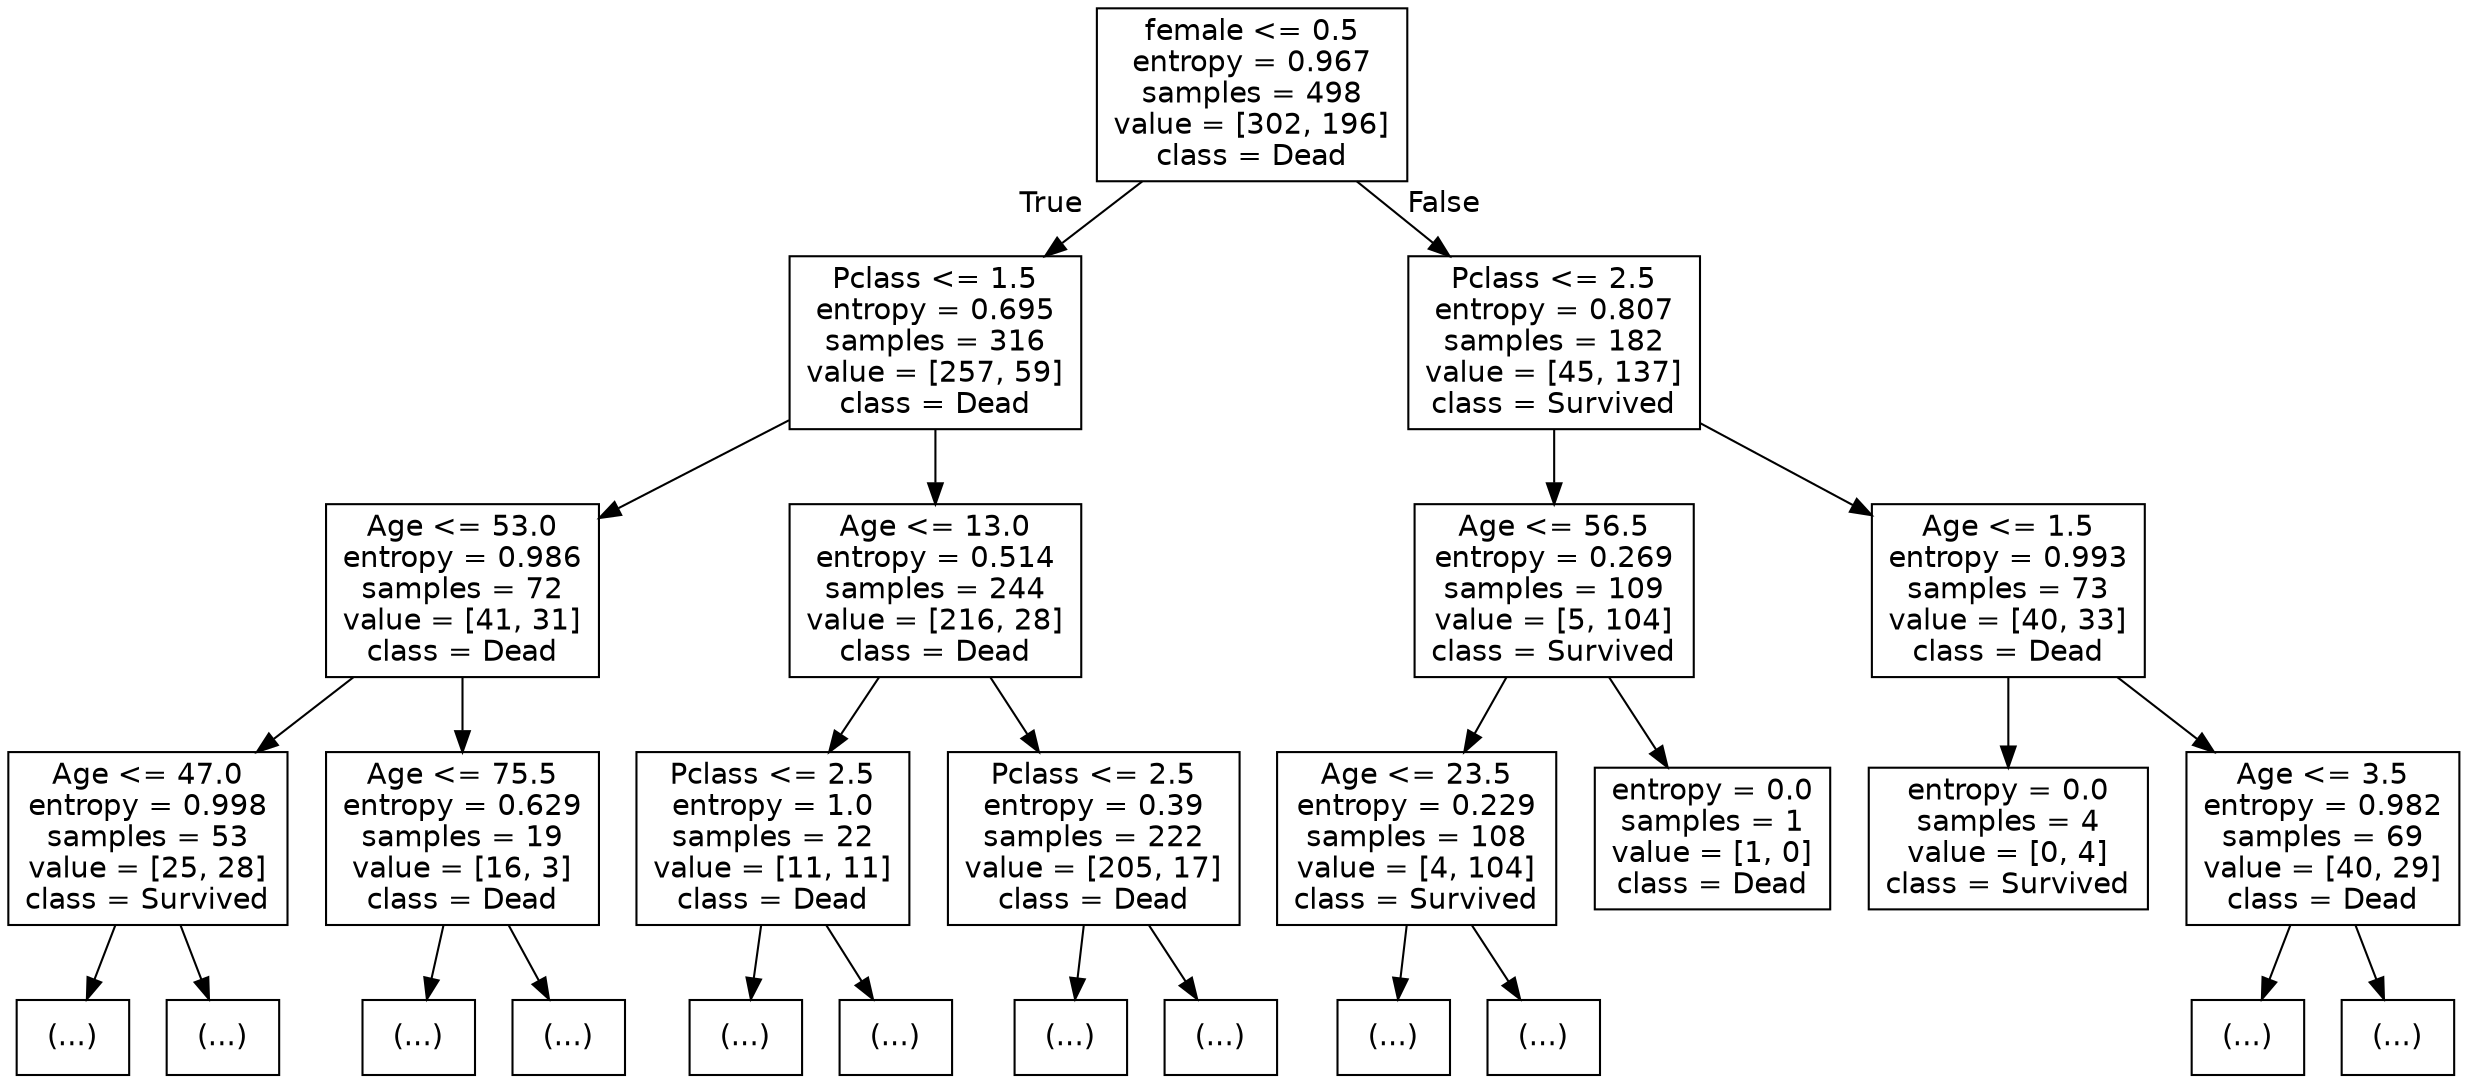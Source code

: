 digraph Tree {
node [shape=box, fontname="helvetica"] ;
edge [fontname="helvetica"] ;
0 [label="female <= 0.5\nentropy = 0.967\nsamples = 498\nvalue = [302, 196]\nclass = Dead"] ;
1 [label="Pclass <= 1.5\nentropy = 0.695\nsamples = 316\nvalue = [257, 59]\nclass = Dead"] ;
0 -> 1 [labeldistance=2.5, labelangle=45, headlabel="True"] ;
2 [label="Age <= 53.0\nentropy = 0.986\nsamples = 72\nvalue = [41, 31]\nclass = Dead"] ;
1 -> 2 ;
3 [label="Age <= 47.0\nentropy = 0.998\nsamples = 53\nvalue = [25, 28]\nclass = Survived"] ;
2 -> 3 ;
4 [label="(...)"] ;
3 -> 4 ;
11 [label="(...)"] ;
3 -> 11 ;
16 [label="Age <= 75.5\nentropy = 0.629\nsamples = 19\nvalue = [16, 3]\nclass = Dead"] ;
2 -> 16 ;
17 [label="(...)"] ;
16 -> 17 ;
22 [label="(...)"] ;
16 -> 22 ;
23 [label="Age <= 13.0\nentropy = 0.514\nsamples = 244\nvalue = [216, 28]\nclass = Dead"] ;
1 -> 23 ;
24 [label="Pclass <= 2.5\nentropy = 1.0\nsamples = 22\nvalue = [11, 11]\nclass = Dead"] ;
23 -> 24 ;
25 [label="(...)"] ;
24 -> 25 ;
26 [label="(...)"] ;
24 -> 26 ;
31 [label="Pclass <= 2.5\nentropy = 0.39\nsamples = 222\nvalue = [205, 17]\nclass = Dead"] ;
23 -> 31 ;
32 [label="(...)"] ;
31 -> 32 ;
39 [label="(...)"] ;
31 -> 39 ;
46 [label="Pclass <= 2.5\nentropy = 0.807\nsamples = 182\nvalue = [45, 137]\nclass = Survived"] ;
0 -> 46 [labeldistance=2.5, labelangle=-45, headlabel="False"] ;
47 [label="Age <= 56.5\nentropy = 0.269\nsamples = 109\nvalue = [5, 104]\nclass = Survived"] ;
46 -> 47 ;
48 [label="Age <= 23.5\nentropy = 0.229\nsamples = 108\nvalue = [4, 104]\nclass = Survived"] ;
47 -> 48 ;
49 [label="(...)"] ;
48 -> 49 ;
50 [label="(...)"] ;
48 -> 50 ;
57 [label="entropy = 0.0\nsamples = 1\nvalue = [1, 0]\nclass = Dead"] ;
47 -> 57 ;
58 [label="Age <= 1.5\nentropy = 0.993\nsamples = 73\nvalue = [40, 33]\nclass = Dead"] ;
46 -> 58 ;
59 [label="entropy = 0.0\nsamples = 4\nvalue = [0, 4]\nclass = Survived"] ;
58 -> 59 ;
60 [label="Age <= 3.5\nentropy = 0.982\nsamples = 69\nvalue = [40, 29]\nclass = Dead"] ;
58 -> 60 ;
61 [label="(...)"] ;
60 -> 61 ;
62 [label="(...)"] ;
60 -> 62 ;
}